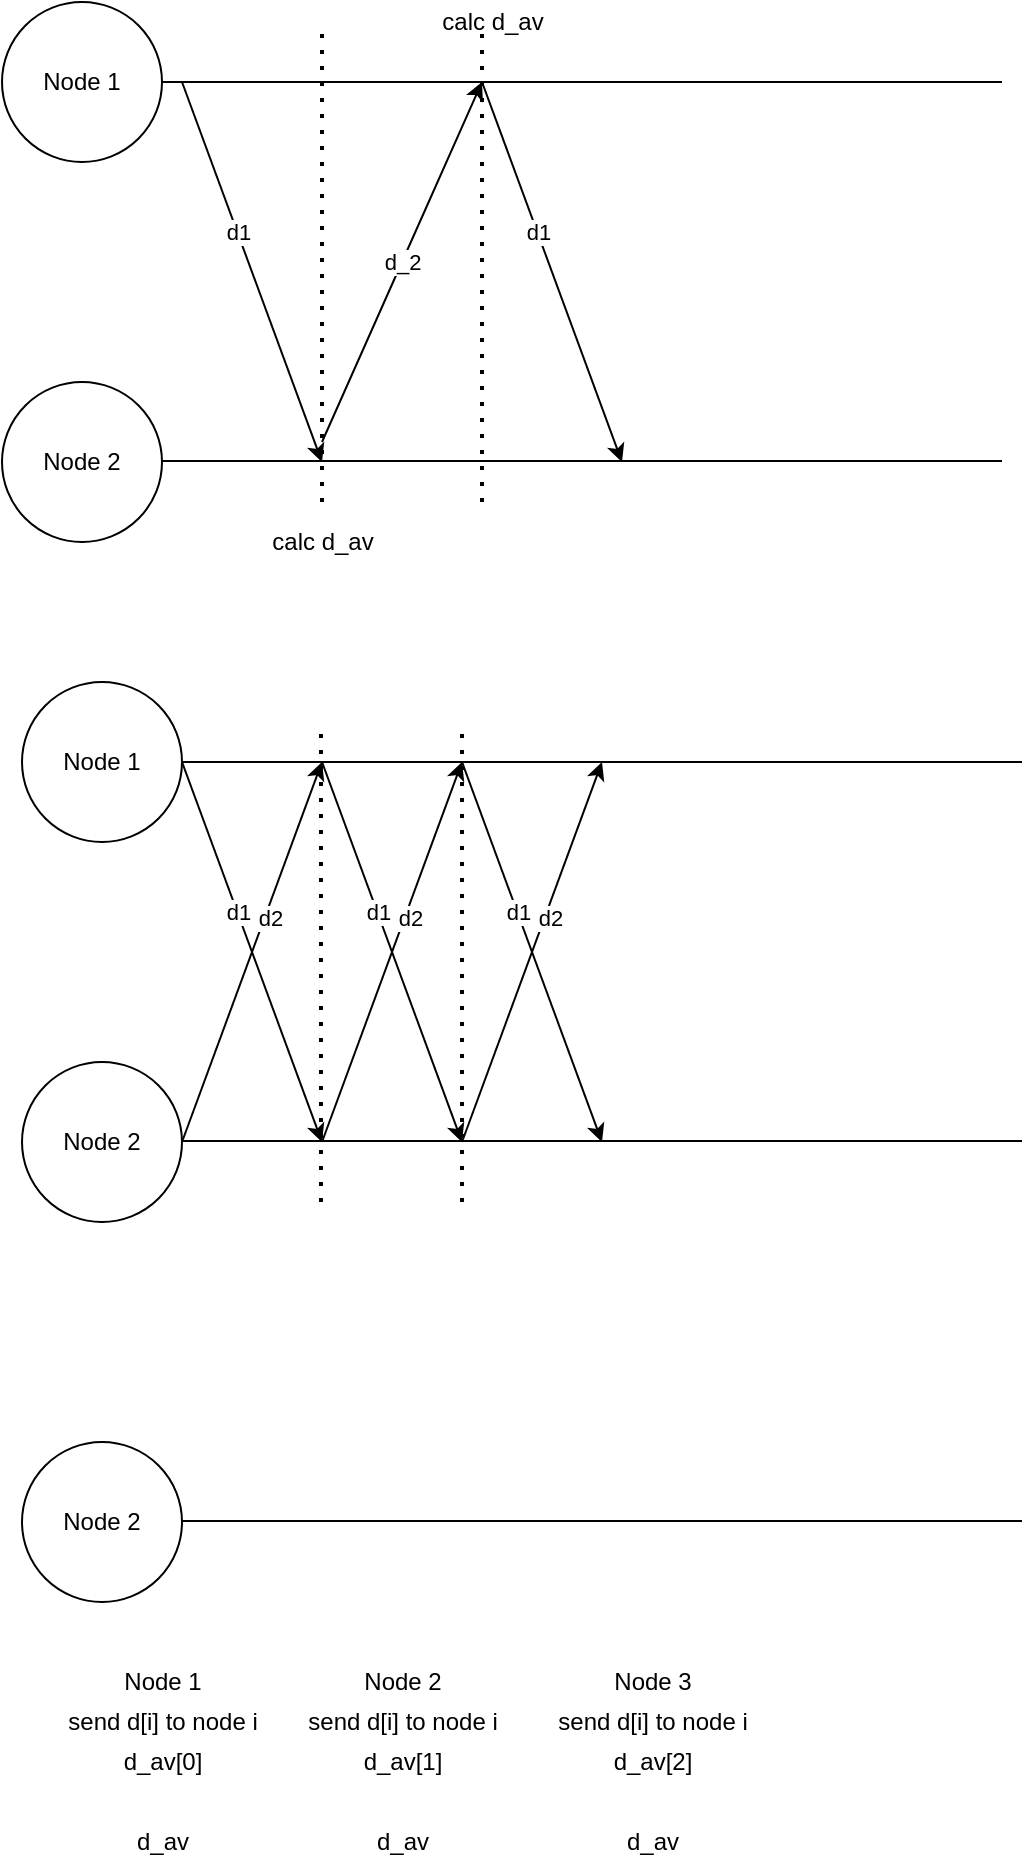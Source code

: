 <mxfile version="14.1.8" type="github">
  <diagram id="GlLCyRoWZH6QRKFZgOeW" name="Page-1">
    <mxGraphModel dx="1352" dy="774" grid="1" gridSize="10" guides="1" tooltips="1" connect="1" arrows="1" fold="1" page="1" pageScale="1" pageWidth="827" pageHeight="1169" math="0" shadow="0">
      <root>
        <mxCell id="0" />
        <mxCell id="1" parent="0" />
        <mxCell id="oL_3nqi2Ek97SbZ9Mjwy-1" value="" style="endArrow=none;html=1;" parent="1" target="oL_3nqi2Ek97SbZ9Mjwy-2" edge="1">
          <mxGeometry width="50" height="50" relative="1" as="geometry">
            <mxPoint x="620" y="160" as="sourcePoint" />
            <mxPoint x="440" y="320" as="targetPoint" />
          </mxGeometry>
        </mxCell>
        <mxCell id="oL_3nqi2Ek97SbZ9Mjwy-2" value="Node 1" style="ellipse;whiteSpace=wrap;html=1;aspect=fixed;" parent="1" vertex="1">
          <mxGeometry x="120" y="120" width="80" height="80" as="geometry" />
        </mxCell>
        <mxCell id="oL_3nqi2Ek97SbZ9Mjwy-3" value="Node 2" style="ellipse;whiteSpace=wrap;html=1;aspect=fixed;" parent="1" vertex="1">
          <mxGeometry x="120" y="310" width="80" height="80" as="geometry" />
        </mxCell>
        <mxCell id="oL_3nqi2Ek97SbZ9Mjwy-4" value="" style="endArrow=none;html=1;" parent="1" edge="1">
          <mxGeometry width="50" height="50" relative="1" as="geometry">
            <mxPoint x="620" y="349.5" as="sourcePoint" />
            <mxPoint x="200" y="349.5" as="targetPoint" />
          </mxGeometry>
        </mxCell>
        <mxCell id="oL_3nqi2Ek97SbZ9Mjwy-6" value="" style="endArrow=classic;html=1;" parent="1" edge="1">
          <mxGeometry width="50" height="50" relative="1" as="geometry">
            <mxPoint x="210" y="160" as="sourcePoint" />
            <mxPoint x="280" y="350" as="targetPoint" />
          </mxGeometry>
        </mxCell>
        <mxCell id="oL_3nqi2Ek97SbZ9Mjwy-7" value="d1" style="edgeLabel;html=1;align=center;verticalAlign=middle;resizable=0;points=[];" parent="oL_3nqi2Ek97SbZ9Mjwy-6" vertex="1" connectable="0">
          <mxGeometry x="-0.21" relative="1" as="geometry">
            <mxPoint as="offset" />
          </mxGeometry>
        </mxCell>
        <mxCell id="oL_3nqi2Ek97SbZ9Mjwy-8" value="d_2" style="endArrow=classic;html=1;" parent="1" edge="1">
          <mxGeometry width="50" height="50" relative="1" as="geometry">
            <mxPoint x="280" y="340" as="sourcePoint" />
            <mxPoint x="360" y="160" as="targetPoint" />
            <Array as="points">
              <mxPoint x="320" y="250" />
            </Array>
          </mxGeometry>
        </mxCell>
        <mxCell id="oL_3nqi2Ek97SbZ9Mjwy-25" value="" style="endArrow=none;dashed=1;html=1;dashPattern=1 3;strokeWidth=2;" parent="1" edge="1">
          <mxGeometry width="50" height="50" relative="1" as="geometry">
            <mxPoint x="280" y="370" as="sourcePoint" />
            <mxPoint x="280" y="130" as="targetPoint" />
          </mxGeometry>
        </mxCell>
        <mxCell id="oL_3nqi2Ek97SbZ9Mjwy-26" value="calc d_av" style="text;html=1;align=center;verticalAlign=middle;resizable=0;points=[];autosize=1;" parent="1" vertex="1">
          <mxGeometry x="245" y="380" width="70" height="20" as="geometry" />
        </mxCell>
        <mxCell id="oL_3nqi2Ek97SbZ9Mjwy-27" value="calc d_av" style="text;html=1;align=center;verticalAlign=middle;resizable=0;points=[];autosize=1;" parent="1" vertex="1">
          <mxGeometry x="330" y="120" width="70" height="20" as="geometry" />
        </mxCell>
        <mxCell id="oL_3nqi2Ek97SbZ9Mjwy-28" value="" style="endArrow=classic;html=1;" parent="1" edge="1">
          <mxGeometry width="50" height="50" relative="1" as="geometry">
            <mxPoint x="360" y="160" as="sourcePoint" />
            <mxPoint x="430" y="350" as="targetPoint" />
          </mxGeometry>
        </mxCell>
        <mxCell id="oL_3nqi2Ek97SbZ9Mjwy-29" value="d1" style="edgeLabel;html=1;align=center;verticalAlign=middle;resizable=0;points=[];" parent="oL_3nqi2Ek97SbZ9Mjwy-28" vertex="1" connectable="0">
          <mxGeometry x="-0.21" relative="1" as="geometry">
            <mxPoint as="offset" />
          </mxGeometry>
        </mxCell>
        <mxCell id="oL_3nqi2Ek97SbZ9Mjwy-30" value="" style="endArrow=none;dashed=1;html=1;dashPattern=1 3;strokeWidth=2;" parent="1" edge="1">
          <mxGeometry width="50" height="50" relative="1" as="geometry">
            <mxPoint x="360" y="370" as="sourcePoint" />
            <mxPoint x="360" y="130" as="targetPoint" />
          </mxGeometry>
        </mxCell>
        <mxCell id="oL_3nqi2Ek97SbZ9Mjwy-36" value="" style="endArrow=none;html=1;" parent="1" target="oL_3nqi2Ek97SbZ9Mjwy-37" edge="1">
          <mxGeometry width="50" height="50" relative="1" as="geometry">
            <mxPoint x="630" y="500" as="sourcePoint" />
            <mxPoint x="450" y="660" as="targetPoint" />
          </mxGeometry>
        </mxCell>
        <mxCell id="oL_3nqi2Ek97SbZ9Mjwy-37" value="Node 1" style="ellipse;whiteSpace=wrap;html=1;aspect=fixed;" parent="1" vertex="1">
          <mxGeometry x="130" y="460" width="80" height="80" as="geometry" />
        </mxCell>
        <mxCell id="oL_3nqi2Ek97SbZ9Mjwy-38" value="Node 2" style="ellipse;whiteSpace=wrap;html=1;aspect=fixed;" parent="1" vertex="1">
          <mxGeometry x="130" y="650" width="80" height="80" as="geometry" />
        </mxCell>
        <mxCell id="oL_3nqi2Ek97SbZ9Mjwy-39" value="" style="endArrow=none;html=1;" parent="1" edge="1">
          <mxGeometry width="50" height="50" relative="1" as="geometry">
            <mxPoint x="630" y="689.5" as="sourcePoint" />
            <mxPoint x="210" y="689.5" as="targetPoint" />
          </mxGeometry>
        </mxCell>
        <mxCell id="oL_3nqi2Ek97SbZ9Mjwy-40" value="" style="endArrow=classic;html=1;" parent="1" edge="1">
          <mxGeometry width="50" height="50" relative="1" as="geometry">
            <mxPoint x="210" y="500" as="sourcePoint" />
            <mxPoint x="280" y="690" as="targetPoint" />
          </mxGeometry>
        </mxCell>
        <mxCell id="oL_3nqi2Ek97SbZ9Mjwy-41" value="d1" style="edgeLabel;html=1;align=center;verticalAlign=middle;resizable=0;points=[];" parent="oL_3nqi2Ek97SbZ9Mjwy-40" vertex="1" connectable="0">
          <mxGeometry x="-0.21" relative="1" as="geometry">
            <mxPoint as="offset" />
          </mxGeometry>
        </mxCell>
        <mxCell id="oL_3nqi2Ek97SbZ9Mjwy-45" value="" style="endArrow=classic;html=1;" parent="1" edge="1">
          <mxGeometry width="50" height="50" relative="1" as="geometry">
            <mxPoint x="210" y="690" as="sourcePoint" />
            <mxPoint x="280" y="500" as="targetPoint" />
          </mxGeometry>
        </mxCell>
        <mxCell id="oL_3nqi2Ek97SbZ9Mjwy-46" value="d2" style="edgeLabel;html=1;align=center;verticalAlign=middle;resizable=0;points=[];" parent="oL_3nqi2Ek97SbZ9Mjwy-45" vertex="1" connectable="0">
          <mxGeometry x="0.185" y="-2" relative="1" as="geometry">
            <mxPoint as="offset" />
          </mxGeometry>
        </mxCell>
        <mxCell id="oL_3nqi2Ek97SbZ9Mjwy-47" value="" style="endArrow=classic;html=1;" parent="1" edge="1">
          <mxGeometry width="50" height="50" relative="1" as="geometry">
            <mxPoint x="280" y="500" as="sourcePoint" />
            <mxPoint x="350" y="690" as="targetPoint" />
          </mxGeometry>
        </mxCell>
        <mxCell id="oL_3nqi2Ek97SbZ9Mjwy-48" value="d1" style="edgeLabel;html=1;align=center;verticalAlign=middle;resizable=0;points=[];" parent="oL_3nqi2Ek97SbZ9Mjwy-47" vertex="1" connectable="0">
          <mxGeometry x="-0.21" relative="1" as="geometry">
            <mxPoint as="offset" />
          </mxGeometry>
        </mxCell>
        <mxCell id="oL_3nqi2Ek97SbZ9Mjwy-49" value="" style="endArrow=classic;html=1;" parent="1" edge="1">
          <mxGeometry width="50" height="50" relative="1" as="geometry">
            <mxPoint x="280" y="690" as="sourcePoint" />
            <mxPoint x="350" y="500" as="targetPoint" />
          </mxGeometry>
        </mxCell>
        <mxCell id="oL_3nqi2Ek97SbZ9Mjwy-50" value="d2" style="edgeLabel;html=1;align=center;verticalAlign=middle;resizable=0;points=[];" parent="oL_3nqi2Ek97SbZ9Mjwy-49" vertex="1" connectable="0">
          <mxGeometry x="0.185" y="-2" relative="1" as="geometry">
            <mxPoint as="offset" />
          </mxGeometry>
        </mxCell>
        <mxCell id="oL_3nqi2Ek97SbZ9Mjwy-51" value="" style="endArrow=classic;html=1;" parent="1" edge="1">
          <mxGeometry width="50" height="50" relative="1" as="geometry">
            <mxPoint x="350" y="500" as="sourcePoint" />
            <mxPoint x="420" y="690" as="targetPoint" />
          </mxGeometry>
        </mxCell>
        <mxCell id="oL_3nqi2Ek97SbZ9Mjwy-52" value="d1" style="edgeLabel;html=1;align=center;verticalAlign=middle;resizable=0;points=[];" parent="oL_3nqi2Ek97SbZ9Mjwy-51" vertex="1" connectable="0">
          <mxGeometry x="-0.21" relative="1" as="geometry">
            <mxPoint as="offset" />
          </mxGeometry>
        </mxCell>
        <mxCell id="oL_3nqi2Ek97SbZ9Mjwy-53" value="" style="endArrow=classic;html=1;" parent="1" edge="1">
          <mxGeometry width="50" height="50" relative="1" as="geometry">
            <mxPoint x="350" y="690" as="sourcePoint" />
            <mxPoint x="420" y="500" as="targetPoint" />
          </mxGeometry>
        </mxCell>
        <mxCell id="oL_3nqi2Ek97SbZ9Mjwy-54" value="d2" style="edgeLabel;html=1;align=center;verticalAlign=middle;resizable=0;points=[];" parent="oL_3nqi2Ek97SbZ9Mjwy-53" vertex="1" connectable="0">
          <mxGeometry x="0.185" y="-2" relative="1" as="geometry">
            <mxPoint as="offset" />
          </mxGeometry>
        </mxCell>
        <mxCell id="oL_3nqi2Ek97SbZ9Mjwy-55" value="" style="endArrow=none;dashed=1;html=1;dashPattern=1 3;strokeWidth=2;" parent="1" edge="1">
          <mxGeometry width="50" height="50" relative="1" as="geometry">
            <mxPoint x="279.5" y="720" as="sourcePoint" />
            <mxPoint x="279.5" y="480" as="targetPoint" />
          </mxGeometry>
        </mxCell>
        <mxCell id="oL_3nqi2Ek97SbZ9Mjwy-56" value="" style="endArrow=none;dashed=1;html=1;dashPattern=1 3;strokeWidth=2;" parent="1" edge="1">
          <mxGeometry width="50" height="50" relative="1" as="geometry">
            <mxPoint x="350" y="720" as="sourcePoint" />
            <mxPoint x="350" y="480" as="targetPoint" />
          </mxGeometry>
        </mxCell>
        <mxCell id="oL_3nqi2Ek97SbZ9Mjwy-57" value="Node 2" style="ellipse;whiteSpace=wrap;html=1;aspect=fixed;" parent="1" vertex="1">
          <mxGeometry x="130" y="840" width="80" height="80" as="geometry" />
        </mxCell>
        <mxCell id="oL_3nqi2Ek97SbZ9Mjwy-58" value="" style="endArrow=none;html=1;" parent="1" edge="1">
          <mxGeometry width="50" height="50" relative="1" as="geometry">
            <mxPoint x="630" y="879.5" as="sourcePoint" />
            <mxPoint x="210" y="879.5" as="targetPoint" />
          </mxGeometry>
        </mxCell>
        <mxCell id="geLlyg7GNypRanDGuu30-2" value="Node 1" style="text;html=1;align=center;verticalAlign=middle;resizable=0;points=[];autosize=1;" vertex="1" parent="1">
          <mxGeometry x="175" y="950" width="50" height="20" as="geometry" />
        </mxCell>
        <mxCell id="geLlyg7GNypRanDGuu30-3" value="Node 2" style="text;html=1;align=center;verticalAlign=middle;resizable=0;points=[];autosize=1;" vertex="1" parent="1">
          <mxGeometry x="295" y="950" width="50" height="20" as="geometry" />
        </mxCell>
        <mxCell id="geLlyg7GNypRanDGuu30-4" value="Node 3" style="text;html=1;align=center;verticalAlign=middle;resizable=0;points=[];autosize=1;" vertex="1" parent="1">
          <mxGeometry x="420" y="950" width="50" height="20" as="geometry" />
        </mxCell>
        <mxCell id="geLlyg7GNypRanDGuu30-5" value="d_av[0]" style="text;html=1;align=center;verticalAlign=middle;resizable=0;points=[];autosize=1;" vertex="1" parent="1">
          <mxGeometry x="175" y="990" width="50" height="20" as="geometry" />
        </mxCell>
        <mxCell id="geLlyg7GNypRanDGuu30-8" value="d_av[1]" style="text;html=1;align=center;verticalAlign=middle;resizable=0;points=[];autosize=1;" vertex="1" parent="1">
          <mxGeometry x="295" y="990" width="50" height="20" as="geometry" />
        </mxCell>
        <mxCell id="geLlyg7GNypRanDGuu30-9" value="d_av[2]" style="text;html=1;align=center;verticalAlign=middle;resizable=0;points=[];autosize=1;" vertex="1" parent="1">
          <mxGeometry x="420" y="990" width="50" height="20" as="geometry" />
        </mxCell>
        <mxCell id="geLlyg7GNypRanDGuu30-10" value="d_av" style="text;html=1;align=center;verticalAlign=middle;resizable=0;points=[];autosize=1;" vertex="1" parent="1">
          <mxGeometry x="180" y="1030" width="40" height="20" as="geometry" />
        </mxCell>
        <mxCell id="geLlyg7GNypRanDGuu30-11" value="send d[i] to node i" style="text;html=1;align=center;verticalAlign=middle;resizable=0;points=[];autosize=1;" vertex="1" parent="1">
          <mxGeometry x="145" y="970" width="110" height="20" as="geometry" />
        </mxCell>
        <mxCell id="geLlyg7GNypRanDGuu30-12" value="send d[i] to node i" style="text;html=1;align=center;verticalAlign=middle;resizable=0;points=[];autosize=1;" vertex="1" parent="1">
          <mxGeometry x="265" y="970" width="110" height="20" as="geometry" />
        </mxCell>
        <mxCell id="geLlyg7GNypRanDGuu30-13" value="send d[i] to node i" style="text;html=1;align=center;verticalAlign=middle;resizable=0;points=[];autosize=1;" vertex="1" parent="1">
          <mxGeometry x="390" y="970" width="110" height="20" as="geometry" />
        </mxCell>
        <mxCell id="geLlyg7GNypRanDGuu30-14" value="d_av" style="text;html=1;align=center;verticalAlign=middle;resizable=0;points=[];autosize=1;" vertex="1" parent="1">
          <mxGeometry x="300" y="1030" width="40" height="20" as="geometry" />
        </mxCell>
        <mxCell id="geLlyg7GNypRanDGuu30-15" value="d_av" style="text;html=1;align=center;verticalAlign=middle;resizable=0;points=[];autosize=1;" vertex="1" parent="1">
          <mxGeometry x="425" y="1030" width="40" height="20" as="geometry" />
        </mxCell>
      </root>
    </mxGraphModel>
  </diagram>
</mxfile>
